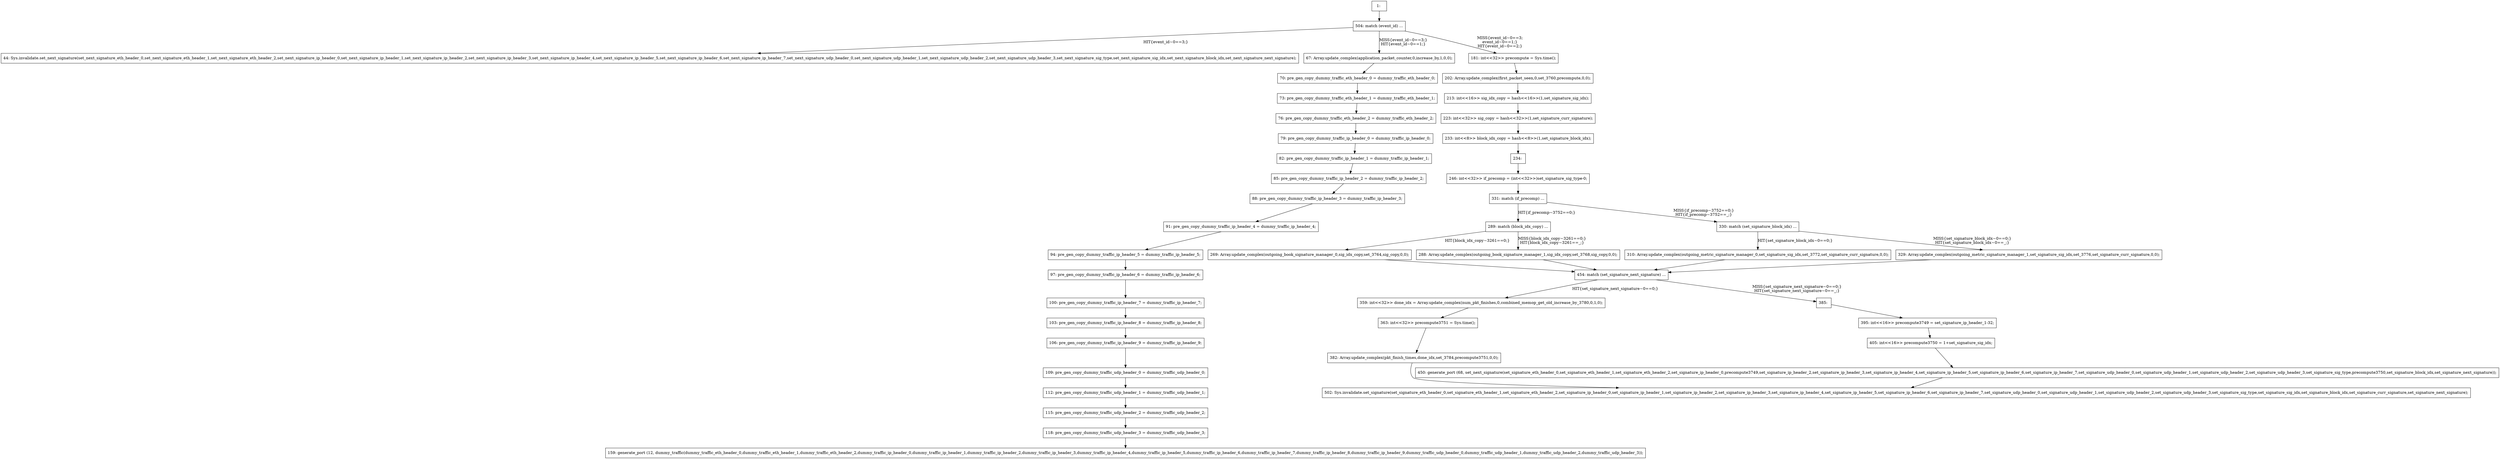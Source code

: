 digraph G {
  "1: " [shape=box, ];
  "44: Sys.invalidate.set_next_signature(set_next_signature_eth_header_0,set_next_signature_eth_header_1,set_next_signature_eth_header_2,set_next_signature_ip_header_0,set_next_signature_ip_header_1,set_next_signature_ip_header_2,set_next_signature_ip_header_3,set_next_signature_ip_header_4,set_next_signature_ip_header_5,set_next_signature_ip_header_6,set_next_signature_ip_header_7,set_next_signature_udp_header_0,set_next_signature_udp_header_1,set_next_signature_udp_header_2,set_next_signature_udp_header_3,set_next_signature_sig_type,set_next_signature_sig_idx,set_next_signature_block_idx,set_next_signature_next_signature);" [
  shape=box, ];
  "67: Array.update_complex(application_packet_counter,0,increase_by,1,0,0);" [
  shape=box, ];
  "70: pre_gen_copy_dummy_traffic_eth_header_0 = dummy_traffic_eth_header_0;" [
  shape=box, ];
  "73: pre_gen_copy_dummy_traffic_eth_header_1 = dummy_traffic_eth_header_1;" [
  shape=box, ];
  "76: pre_gen_copy_dummy_traffic_eth_header_2 = dummy_traffic_eth_header_2;" [
  shape=box, ];
  "79: pre_gen_copy_dummy_traffic_ip_header_0 = dummy_traffic_ip_header_0;" [
  shape=box, ];
  "82: pre_gen_copy_dummy_traffic_ip_header_1 = dummy_traffic_ip_header_1;" [
  shape=box, ];
  "85: pre_gen_copy_dummy_traffic_ip_header_2 = dummy_traffic_ip_header_2;" [
  shape=box, ];
  "88: pre_gen_copy_dummy_traffic_ip_header_3 = dummy_traffic_ip_header_3;" [
  shape=box, ];
  "91: pre_gen_copy_dummy_traffic_ip_header_4 = dummy_traffic_ip_header_4;" [
  shape=box, ];
  "94: pre_gen_copy_dummy_traffic_ip_header_5 = dummy_traffic_ip_header_5;" [
  shape=box, ];
  "97: pre_gen_copy_dummy_traffic_ip_header_6 = dummy_traffic_ip_header_6;" [
  shape=box, ];
  "100: pre_gen_copy_dummy_traffic_ip_header_7 = dummy_traffic_ip_header_7;" [
  shape=box, ];
  "103: pre_gen_copy_dummy_traffic_ip_header_8 = dummy_traffic_ip_header_8;" [
  shape=box, ];
  "106: pre_gen_copy_dummy_traffic_ip_header_9 = dummy_traffic_ip_header_9;" [
  shape=box, ];
  "109: pre_gen_copy_dummy_traffic_udp_header_0 = dummy_traffic_udp_header_0;" [
  shape=box, ];
  "112: pre_gen_copy_dummy_traffic_udp_header_1 = dummy_traffic_udp_header_1;" [
  shape=box, ];
  "115: pre_gen_copy_dummy_traffic_udp_header_2 = dummy_traffic_udp_header_2;" [
  shape=box, ];
  "118: pre_gen_copy_dummy_traffic_udp_header_3 = dummy_traffic_udp_header_3;" [
  shape=box, ];
  "159: generate_port (12, dummy_traffic(dummy_traffic_eth_header_0,dummy_traffic_eth_header_1,dummy_traffic_eth_header_2,dummy_traffic_ip_header_0,dummy_traffic_ip_header_1,dummy_traffic_ip_header_2,dummy_traffic_ip_header_3,dummy_traffic_ip_header_4,dummy_traffic_ip_header_5,dummy_traffic_ip_header_6,dummy_traffic_ip_header_7,dummy_traffic_ip_header_8,dummy_traffic_ip_header_9,dummy_traffic_udp_header_0,dummy_traffic_udp_header_1,dummy_traffic_udp_header_2,dummy_traffic_udp_header_3));" [
  shape=box, ];
  "181: int<<32>> precompute = Sys.time();" [shape=box, ];
  "202: Array.update_complex(first_packet_seen,0,set_3760,precompute,0,0);" [
  shape=box, ];
  "213: int<<16>> sig_idx_copy = hash<<16>>(1,set_signature_sig_idx);" [
  shape=box, ];
  "223: int<<32>> sig_copy = hash<<32>>(1,set_signature_curr_signature);" [
  shape=box, ];
  "233: int<<8>> block_idx_copy = hash<<8>>(1,set_signature_block_idx);" [
  shape=box, ];
  "234: " [shape=box, ];
  "246: int<<32>> if_precomp = (int<<32>>)set_signature_sig_type-0;" [
  shape=box, ];
  "269: Array.update_complex(outgoing_book_signature_manager_0,sig_idx_copy,set_3764,sig_copy,0,0);" [
  shape=box, ];
  "288: Array.update_complex(outgoing_book_signature_manager_1,sig_idx_copy,set_3768,sig_copy,0,0);" [
  shape=box, ];
  "289: match (block_idx_copy) ...
" [shape=box, ];
  "310: Array.update_complex(outgoing_metric_signature_manager_0,set_signature_sig_idx,set_3772,set_signature_curr_signature,0,0);" [
  shape=box, ];
  "329: Array.update_complex(outgoing_metric_signature_manager_1,set_signature_sig_idx,set_3776,set_signature_curr_signature,0,0);" [
  shape=box, ];
  "330: match (set_signature_block_idx) ...
" [shape=box, ];
  "331: match (if_precomp) ...
" [shape=box, ];
  "359: int<<32>> done_idx = Array.update_complex(num_pkt_finishes,0,combined_memop_get_old_increase_by_3780,0,1,0);" [
  shape=box, ];
  "363: int<<32>> precompute3751 = Sys.time();" [shape=box, ];
  "382: Array.update_complex(pkt_finish_times,done_idx,set_3784,precompute3751,0,0);" [
  shape=box, ];
  "385: " [shape=box, ];
  "395: int<<16>> precompute3749 = set_signature_ip_header_1-32;" [shape=box, ];
  "405: int<<16>> precompute3750 = 1+set_signature_sig_idx;" [shape=box, ];
  "450: generate_port (68, set_next_signature(set_signature_eth_header_0,set_signature_eth_header_1,set_signature_eth_header_2,set_signature_ip_header_0,precompute3749,set_signature_ip_header_2,set_signature_ip_header_3,set_signature_ip_header_4,set_signature_ip_header_5,set_signature_ip_header_6,set_signature_ip_header_7,set_signature_udp_header_0,set_signature_udp_header_1,set_signature_udp_header_2,set_signature_udp_header_3,set_signature_sig_type,precompute3750,set_signature_block_idx,set_signature_next_signature));" [
  shape=box, ];
  "454: match (set_signature_next_signature) ...
" [shape=box, ];
  "502: Sys.invalidate.set_signature(set_signature_eth_header_0,set_signature_eth_header_1,set_signature_eth_header_2,set_signature_ip_header_0,set_signature_ip_header_1,set_signature_ip_header_2,set_signature_ip_header_3,set_signature_ip_header_4,set_signature_ip_header_5,set_signature_ip_header_6,set_signature_ip_header_7,set_signature_udp_header_0,set_signature_udp_header_1,set_signature_udp_header_2,set_signature_udp_header_3,set_signature_sig_type,set_signature_sig_idx,set_signature_block_idx,set_signature_curr_signature,set_signature_next_signature);" [
  shape=box, ];
  "504: match (event_id) ...
" [shape=box, ];
  
  
  "1: " -> "504: match (event_id) ...
" [label="", ];
  "67: Array.update_complex(application_packet_counter,0,increase_by,1,0,0);" -> "70: pre_gen_copy_dummy_traffic_eth_header_0 = dummy_traffic_eth_header_0;" [
  label="", ];
  "70: pre_gen_copy_dummy_traffic_eth_header_0 = dummy_traffic_eth_header_0;" -> "73: pre_gen_copy_dummy_traffic_eth_header_1 = dummy_traffic_eth_header_1;" [
  label="", ];
  "73: pre_gen_copy_dummy_traffic_eth_header_1 = dummy_traffic_eth_header_1;" -> "76: pre_gen_copy_dummy_traffic_eth_header_2 = dummy_traffic_eth_header_2;" [
  label="", ];
  "76: pre_gen_copy_dummy_traffic_eth_header_2 = dummy_traffic_eth_header_2;" -> "79: pre_gen_copy_dummy_traffic_ip_header_0 = dummy_traffic_ip_header_0;" [
  label="", ];
  "79: pre_gen_copy_dummy_traffic_ip_header_0 = dummy_traffic_ip_header_0;" -> "82: pre_gen_copy_dummy_traffic_ip_header_1 = dummy_traffic_ip_header_1;" [
  label="", ];
  "82: pre_gen_copy_dummy_traffic_ip_header_1 = dummy_traffic_ip_header_1;" -> "85: pre_gen_copy_dummy_traffic_ip_header_2 = dummy_traffic_ip_header_2;" [
  label="", ];
  "85: pre_gen_copy_dummy_traffic_ip_header_2 = dummy_traffic_ip_header_2;" -> "88: pre_gen_copy_dummy_traffic_ip_header_3 = dummy_traffic_ip_header_3;" [
  label="", ];
  "88: pre_gen_copy_dummy_traffic_ip_header_3 = dummy_traffic_ip_header_3;" -> "91: pre_gen_copy_dummy_traffic_ip_header_4 = dummy_traffic_ip_header_4;" [
  label="", ];
  "91: pre_gen_copy_dummy_traffic_ip_header_4 = dummy_traffic_ip_header_4;" -> "94: pre_gen_copy_dummy_traffic_ip_header_5 = dummy_traffic_ip_header_5;" [
  label="", ];
  "94: pre_gen_copy_dummy_traffic_ip_header_5 = dummy_traffic_ip_header_5;" -> "97: pre_gen_copy_dummy_traffic_ip_header_6 = dummy_traffic_ip_header_6;" [
  label="", ];
  "97: pre_gen_copy_dummy_traffic_ip_header_6 = dummy_traffic_ip_header_6;" -> "100: pre_gen_copy_dummy_traffic_ip_header_7 = dummy_traffic_ip_header_7;" [
  label="", ];
  "100: pre_gen_copy_dummy_traffic_ip_header_7 = dummy_traffic_ip_header_7;" -> "103: pre_gen_copy_dummy_traffic_ip_header_8 = dummy_traffic_ip_header_8;" [
  label="", ];
  "103: pre_gen_copy_dummy_traffic_ip_header_8 = dummy_traffic_ip_header_8;" -> "106: pre_gen_copy_dummy_traffic_ip_header_9 = dummy_traffic_ip_header_9;" [
  label="", ];
  "106: pre_gen_copy_dummy_traffic_ip_header_9 = dummy_traffic_ip_header_9;" -> "109: pre_gen_copy_dummy_traffic_udp_header_0 = dummy_traffic_udp_header_0;" [
  label="", ];
  "109: pre_gen_copy_dummy_traffic_udp_header_0 = dummy_traffic_udp_header_0;" -> "112: pre_gen_copy_dummy_traffic_udp_header_1 = dummy_traffic_udp_header_1;" [
  label="", ];
  "112: pre_gen_copy_dummy_traffic_udp_header_1 = dummy_traffic_udp_header_1;" -> "115: pre_gen_copy_dummy_traffic_udp_header_2 = dummy_traffic_udp_header_2;" [
  label="", ];
  "115: pre_gen_copy_dummy_traffic_udp_header_2 = dummy_traffic_udp_header_2;" -> "118: pre_gen_copy_dummy_traffic_udp_header_3 = dummy_traffic_udp_header_3;" [
  label="", ];
  "118: pre_gen_copy_dummy_traffic_udp_header_3 = dummy_traffic_udp_header_3;" -> "159: generate_port (12, dummy_traffic(dummy_traffic_eth_header_0,dummy_traffic_eth_header_1,dummy_traffic_eth_header_2,dummy_traffic_ip_header_0,dummy_traffic_ip_header_1,dummy_traffic_ip_header_2,dummy_traffic_ip_header_3,dummy_traffic_ip_header_4,dummy_traffic_ip_header_5,dummy_traffic_ip_header_6,dummy_traffic_ip_header_7,dummy_traffic_ip_header_8,dummy_traffic_ip_header_9,dummy_traffic_udp_header_0,dummy_traffic_udp_header_1,dummy_traffic_udp_header_2,dummy_traffic_udp_header_3));" [
  label="", ];
  "181: int<<32>> precompute = Sys.time();" -> "202: Array.update_complex(first_packet_seen,0,set_3760,precompute,0,0);" [
  label="", ];
  "202: Array.update_complex(first_packet_seen,0,set_3760,precompute,0,0);" -> "213: int<<16>> sig_idx_copy = hash<<16>>(1,set_signature_sig_idx);" [
  label="", ];
  "213: int<<16>> sig_idx_copy = hash<<16>>(1,set_signature_sig_idx);" -> "223: int<<32>> sig_copy = hash<<32>>(1,set_signature_curr_signature);" [
  label="", ];
  "223: int<<32>> sig_copy = hash<<32>>(1,set_signature_curr_signature);" -> "233: int<<8>> block_idx_copy = hash<<8>>(1,set_signature_block_idx);" [
  label="", ];
  "233: int<<8>> block_idx_copy = hash<<8>>(1,set_signature_block_idx);" -> "234: " [
  label="", ];
  "234: " -> "246: int<<32>> if_precomp = (int<<32>>)set_signature_sig_type-0;" [
  label="", ];
  "246: int<<32>> if_precomp = (int<<32>>)set_signature_sig_type-0;" -> "331: match (if_precomp) ...
" [
  label="", ];
  "269: Array.update_complex(outgoing_book_signature_manager_0,sig_idx_copy,set_3764,sig_copy,0,0);" -> "454: match (set_signature_next_signature) ...
" [
  label="", ];
  "288: Array.update_complex(outgoing_book_signature_manager_1,sig_idx_copy,set_3768,sig_copy,0,0);" -> "454: match (set_signature_next_signature) ...
" [
  label="", ];
  "289: match (block_idx_copy) ...
" -> "269: Array.update_complex(outgoing_book_signature_manager_0,sig_idx_copy,set_3764,sig_copy,0,0);" [
  label="HIT{block_idx_copy~3261==0;}", ];
  "289: match (block_idx_copy) ...
" -> "288: Array.update_complex(outgoing_book_signature_manager_1,sig_idx_copy,set_3768,sig_copy,0,0);" [
  label="MISS{block_idx_copy~3261==0;}
HIT{block_idx_copy~3261==_;}", ];
  "310: Array.update_complex(outgoing_metric_signature_manager_0,set_signature_sig_idx,set_3772,set_signature_curr_signature,0,0);" -> "454: match (set_signature_next_signature) ...
" [
  label="", ];
  "329: Array.update_complex(outgoing_metric_signature_manager_1,set_signature_sig_idx,set_3776,set_signature_curr_signature,0,0);" -> "454: match (set_signature_next_signature) ...
" [
  label="", ];
  "330: match (set_signature_block_idx) ...
" -> "310: Array.update_complex(outgoing_metric_signature_manager_0,set_signature_sig_idx,set_3772,set_signature_curr_signature,0,0);" [
  label="HIT{set_signature_block_idx~0==0;}", ];
  "330: match (set_signature_block_idx) ...
" -> "329: Array.update_complex(outgoing_metric_signature_manager_1,set_signature_sig_idx,set_3776,set_signature_curr_signature,0,0);" [
  label="MISS{set_signature_block_idx~0==0;}
HIT{set_signature_block_idx~0==_;}",
  ];
  "331: match (if_precomp) ...
" -> "289: match (block_idx_copy) ...
" [
  label="HIT{if_precomp~3752==0;}", ];
  "331: match (if_precomp) ...
" -> "330: match (set_signature_block_idx) ...
" [
  label="MISS{if_precomp~3752==0;}
HIT{if_precomp~3752==_;}", ];
  "359: int<<32>> done_idx = Array.update_complex(num_pkt_finishes,0,combined_memop_get_old_increase_by_3780,0,1,0);" -> "363: int<<32>> precompute3751 = Sys.time();" [
  label="", ];
  "363: int<<32>> precompute3751 = Sys.time();" -> "382: Array.update_complex(pkt_finish_times,done_idx,set_3784,precompute3751,0,0);" [
  label="", ];
  "382: Array.update_complex(pkt_finish_times,done_idx,set_3784,precompute3751,0,0);" -> "502: Sys.invalidate.set_signature(set_signature_eth_header_0,set_signature_eth_header_1,set_signature_eth_header_2,set_signature_ip_header_0,set_signature_ip_header_1,set_signature_ip_header_2,set_signature_ip_header_3,set_signature_ip_header_4,set_signature_ip_header_5,set_signature_ip_header_6,set_signature_ip_header_7,set_signature_udp_header_0,set_signature_udp_header_1,set_signature_udp_header_2,set_signature_udp_header_3,set_signature_sig_type,set_signature_sig_idx,set_signature_block_idx,set_signature_curr_signature,set_signature_next_signature);" [
  label="", ];
  "385: " -> "395: int<<16>> precompute3749 = set_signature_ip_header_1-32;" [
  label="", ];
  "395: int<<16>> precompute3749 = set_signature_ip_header_1-32;" -> "405: int<<16>> precompute3750 = 1+set_signature_sig_idx;" [
  label="", ];
  "405: int<<16>> precompute3750 = 1+set_signature_sig_idx;" -> "450: generate_port (68, set_next_signature(set_signature_eth_header_0,set_signature_eth_header_1,set_signature_eth_header_2,set_signature_ip_header_0,precompute3749,set_signature_ip_header_2,set_signature_ip_header_3,set_signature_ip_header_4,set_signature_ip_header_5,set_signature_ip_header_6,set_signature_ip_header_7,set_signature_udp_header_0,set_signature_udp_header_1,set_signature_udp_header_2,set_signature_udp_header_3,set_signature_sig_type,precompute3750,set_signature_block_idx,set_signature_next_signature));" [
  label="", ];
  "450: generate_port (68, set_next_signature(set_signature_eth_header_0,set_signature_eth_header_1,set_signature_eth_header_2,set_signature_ip_header_0,precompute3749,set_signature_ip_header_2,set_signature_ip_header_3,set_signature_ip_header_4,set_signature_ip_header_5,set_signature_ip_header_6,set_signature_ip_header_7,set_signature_udp_header_0,set_signature_udp_header_1,set_signature_udp_header_2,set_signature_udp_header_3,set_signature_sig_type,precompute3750,set_signature_block_idx,set_signature_next_signature));" -> "502: Sys.invalidate.set_signature(set_signature_eth_header_0,set_signature_eth_header_1,set_signature_eth_header_2,set_signature_ip_header_0,set_signature_ip_header_1,set_signature_ip_header_2,set_signature_ip_header_3,set_signature_ip_header_4,set_signature_ip_header_5,set_signature_ip_header_6,set_signature_ip_header_7,set_signature_udp_header_0,set_signature_udp_header_1,set_signature_udp_header_2,set_signature_udp_header_3,set_signature_sig_type,set_signature_sig_idx,set_signature_block_idx,set_signature_curr_signature,set_signature_next_signature);" [
  label="", ];
  "454: match (set_signature_next_signature) ...
" -> "359: int<<32>> done_idx = Array.update_complex(num_pkt_finishes,0,combined_memop_get_old_increase_by_3780,0,1,0);" [
  label="HIT{set_signature_next_signature~0==0;}", ];
  "454: match (set_signature_next_signature) ...
" -> "385: " [label="MISS{set_signature_next_signature~0==0;}
HIT{set_signature_next_signature~0==_;}",
                                                               ];
  "504: match (event_id) ...
" -> "44: Sys.invalidate.set_next_signature(set_next_signature_eth_header_0,set_next_signature_eth_header_1,set_next_signature_eth_header_2,set_next_signature_ip_header_0,set_next_signature_ip_header_1,set_next_signature_ip_header_2,set_next_signature_ip_header_3,set_next_signature_ip_header_4,set_next_signature_ip_header_5,set_next_signature_ip_header_6,set_next_signature_ip_header_7,set_next_signature_udp_header_0,set_next_signature_udp_header_1,set_next_signature_udp_header_2,set_next_signature_udp_header_3,set_next_signature_sig_type,set_next_signature_sig_idx,set_next_signature_block_idx,set_next_signature_next_signature);" [
  label="HIT{event_id~0==3;}", ];
  "504: match (event_id) ...
" -> "67: Array.update_complex(application_packet_counter,0,increase_by,1,0,0);" [
  label="MISS{event_id~0==3;}
HIT{event_id~0==1;}", ];
  "504: match (event_id) ...
" -> "181: int<<32>> precompute = Sys.time();" [
  label="MISS{event_id~0==3;
event_id~0==1;}
HIT{event_id~0==2;}", ];
  
  }
